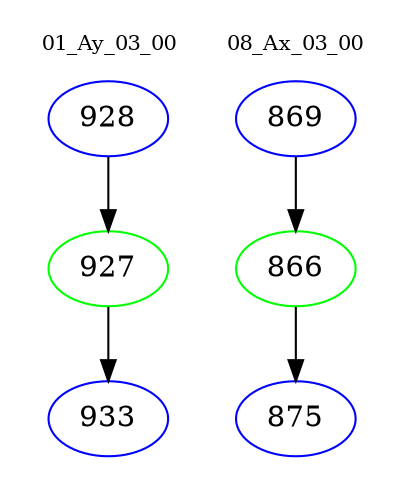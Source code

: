 digraph{
subgraph cluster_0 {
color = white
label = "01_Ay_03_00";
fontsize=10;
T0_928 [label="928", color="blue"]
T0_928 -> T0_927 [color="black"]
T0_927 [label="927", color="green"]
T0_927 -> T0_933 [color="black"]
T0_933 [label="933", color="blue"]
}
subgraph cluster_1 {
color = white
label = "08_Ax_03_00";
fontsize=10;
T1_869 [label="869", color="blue"]
T1_869 -> T1_866 [color="black"]
T1_866 [label="866", color="green"]
T1_866 -> T1_875 [color="black"]
T1_875 [label="875", color="blue"]
}
}
